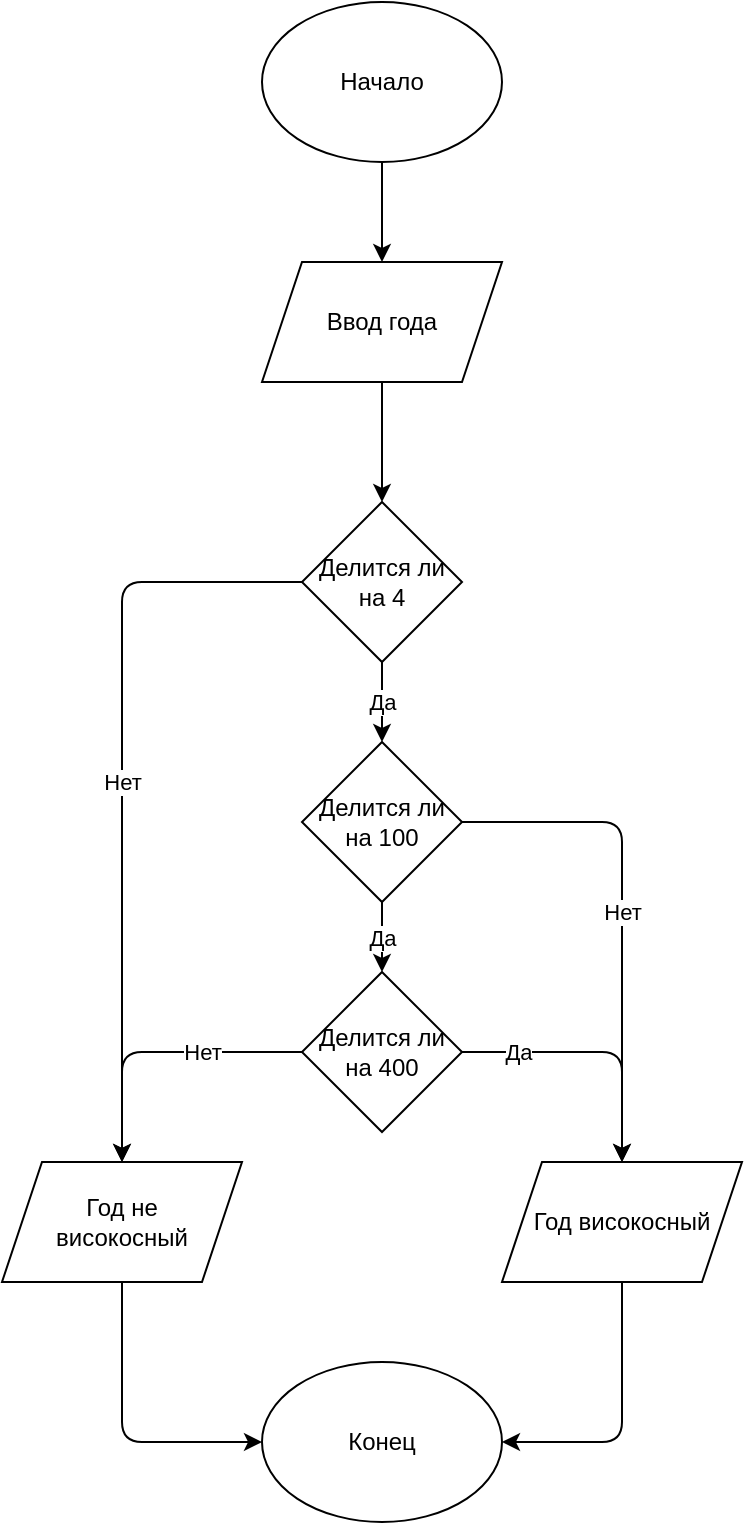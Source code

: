 <mxfile version="13.6.2" type="device"><diagram id="aYlAY0UKNaiCVJMsktie" name="Page-1"><mxGraphModel dx="861" dy="487" grid="1" gridSize="10" guides="1" tooltips="1" connect="1" arrows="1" fold="1" page="1" pageScale="1" pageWidth="827" pageHeight="1169" math="0" shadow="0"><root><mxCell id="0"/><mxCell id="1" parent="0"/><mxCell id="Jl37ZZK8qtiNJEr2VQxz-7" value="" style="edgeStyle=orthogonalEdgeStyle;rounded=0;orthogonalLoop=1;jettySize=auto;html=1;" edge="1" parent="1" source="Jl37ZZK8qtiNJEr2VQxz-1" target="Jl37ZZK8qtiNJEr2VQxz-2"><mxGeometry relative="1" as="geometry"/></mxCell><mxCell id="Jl37ZZK8qtiNJEr2VQxz-1" value="Начало" style="ellipse;whiteSpace=wrap;html=1;" vertex="1" parent="1"><mxGeometry x="280" y="60" width="120" height="80" as="geometry"/></mxCell><mxCell id="Jl37ZZK8qtiNJEr2VQxz-6" value="" style="edgeStyle=orthogonalEdgeStyle;rounded=0;orthogonalLoop=1;jettySize=auto;html=1;" edge="1" parent="1" source="Jl37ZZK8qtiNJEr2VQxz-2" target="Jl37ZZK8qtiNJEr2VQxz-3"><mxGeometry relative="1" as="geometry"/></mxCell><mxCell id="Jl37ZZK8qtiNJEr2VQxz-2" value="Ввод года" style="shape=parallelogram;perimeter=parallelogramPerimeter;whiteSpace=wrap;html=1;fixedSize=1;" vertex="1" parent="1"><mxGeometry x="280" y="190" width="120" height="60" as="geometry"/></mxCell><mxCell id="Jl37ZZK8qtiNJEr2VQxz-5" value="Да" style="edgeStyle=orthogonalEdgeStyle;rounded=0;orthogonalLoop=1;jettySize=auto;html=1;" edge="1" parent="1" source="Jl37ZZK8qtiNJEr2VQxz-3" target="Jl37ZZK8qtiNJEr2VQxz-4"><mxGeometry relative="1" as="geometry"/></mxCell><mxCell id="Jl37ZZK8qtiNJEr2VQxz-3" value="Делится ли на 4" style="rhombus;whiteSpace=wrap;html=1;" vertex="1" parent="1"><mxGeometry x="300" y="310" width="80" height="80" as="geometry"/></mxCell><mxCell id="Jl37ZZK8qtiNJEr2VQxz-9" value="Да" style="edgeStyle=orthogonalEdgeStyle;rounded=0;orthogonalLoop=1;jettySize=auto;html=1;" edge="1" parent="1" source="Jl37ZZK8qtiNJEr2VQxz-4" target="Jl37ZZK8qtiNJEr2VQxz-8"><mxGeometry relative="1" as="geometry"/></mxCell><mxCell id="Jl37ZZK8qtiNJEr2VQxz-4" value="Делится ли на 100" style="rhombus;whiteSpace=wrap;html=1;" vertex="1" parent="1"><mxGeometry x="300" y="430" width="80" height="80" as="geometry"/></mxCell><mxCell id="Jl37ZZK8qtiNJEr2VQxz-8" value="Делится ли на 400" style="rhombus;whiteSpace=wrap;html=1;" vertex="1" parent="1"><mxGeometry x="300" y="545" width="80" height="80" as="geometry"/></mxCell><mxCell id="Jl37ZZK8qtiNJEr2VQxz-10" value="Год високосный" style="shape=parallelogram;perimeter=parallelogramPerimeter;whiteSpace=wrap;html=1;fixedSize=1;" vertex="1" parent="1"><mxGeometry x="400" y="640" width="120" height="60" as="geometry"/></mxCell><mxCell id="Jl37ZZK8qtiNJEr2VQxz-11" value="Год не &lt;br&gt;високосный" style="shape=parallelogram;perimeter=parallelogramPerimeter;whiteSpace=wrap;html=1;fixedSize=1;" vertex="1" parent="1"><mxGeometry x="150" y="640" width="120" height="60" as="geometry"/></mxCell><mxCell id="Jl37ZZK8qtiNJEr2VQxz-12" value="Нет" style="edgeStyle=segmentEdgeStyle;endArrow=classic;html=1;exitX=0;exitY=0.5;exitDx=0;exitDy=0;entryX=0.5;entryY=0;entryDx=0;entryDy=0;" edge="1" parent="1" source="Jl37ZZK8qtiNJEr2VQxz-8" target="Jl37ZZK8qtiNJEr2VQxz-11"><mxGeometry x="-0.31" width="50" height="50" relative="1" as="geometry"><mxPoint x="210" y="540" as="sourcePoint"/><mxPoint x="260" y="490" as="targetPoint"/><mxPoint as="offset"/></mxGeometry></mxCell><mxCell id="Jl37ZZK8qtiNJEr2VQxz-13" value="Да" style="edgeStyle=segmentEdgeStyle;endArrow=classic;html=1;exitX=1;exitY=0.5;exitDx=0;exitDy=0;entryX=0.5;entryY=0;entryDx=0;entryDy=0;" edge="1" parent="1" source="Jl37ZZK8qtiNJEr2VQxz-8" target="Jl37ZZK8qtiNJEr2VQxz-10"><mxGeometry x="-0.584" width="50" height="50" relative="1" as="geometry"><mxPoint x="210" y="540" as="sourcePoint"/><mxPoint x="260" y="490" as="targetPoint"/><mxPoint as="offset"/></mxGeometry></mxCell><mxCell id="Jl37ZZK8qtiNJEr2VQxz-14" value="Нет" style="edgeStyle=segmentEdgeStyle;endArrow=classic;html=1;exitX=1;exitY=0.5;exitDx=0;exitDy=0;entryX=0.5;entryY=0;entryDx=0;entryDy=0;" edge="1" parent="1" source="Jl37ZZK8qtiNJEr2VQxz-4" target="Jl37ZZK8qtiNJEr2VQxz-10"><mxGeometry width="50" height="50" relative="1" as="geometry"><mxPoint x="210" y="540" as="sourcePoint"/><mxPoint x="260" y="490" as="targetPoint"/></mxGeometry></mxCell><mxCell id="Jl37ZZK8qtiNJEr2VQxz-15" value="Нет" style="edgeStyle=segmentEdgeStyle;endArrow=classic;html=1;exitX=0;exitY=0.5;exitDx=0;exitDy=0;" edge="1" parent="1" source="Jl37ZZK8qtiNJEr2VQxz-3"><mxGeometry width="50" height="50" relative="1" as="geometry"><mxPoint x="210" y="540" as="sourcePoint"/><mxPoint x="210" y="640" as="targetPoint"/><mxPoint as="offset"/></mxGeometry></mxCell><mxCell id="Jl37ZZK8qtiNJEr2VQxz-17" value="Конец" style="ellipse;whiteSpace=wrap;html=1;" vertex="1" parent="1"><mxGeometry x="280" y="740" width="120" height="80" as="geometry"/></mxCell><mxCell id="Jl37ZZK8qtiNJEr2VQxz-18" value="" style="edgeStyle=segmentEdgeStyle;endArrow=classic;html=1;exitX=0.5;exitY=1;exitDx=0;exitDy=0;entryX=0;entryY=0.5;entryDx=0;entryDy=0;" edge="1" parent="1" source="Jl37ZZK8qtiNJEr2VQxz-11" target="Jl37ZZK8qtiNJEr2VQxz-17"><mxGeometry width="50" height="50" relative="1" as="geometry"><mxPoint x="200" y="650" as="sourcePoint"/><mxPoint x="250" y="600" as="targetPoint"/><Array as="points"><mxPoint x="210" y="780"/></Array></mxGeometry></mxCell><mxCell id="Jl37ZZK8qtiNJEr2VQxz-19" value="" style="edgeStyle=segmentEdgeStyle;endArrow=classic;html=1;exitX=0.5;exitY=1;exitDx=0;exitDy=0;entryX=1;entryY=0.5;entryDx=0;entryDy=0;" edge="1" parent="1" source="Jl37ZZK8qtiNJEr2VQxz-10" target="Jl37ZZK8qtiNJEr2VQxz-17"><mxGeometry width="50" height="50" relative="1" as="geometry"><mxPoint x="200" y="650" as="sourcePoint"/><mxPoint x="250" y="600" as="targetPoint"/><Array as="points"><mxPoint x="460" y="780"/></Array></mxGeometry></mxCell></root></mxGraphModel></diagram></mxfile>